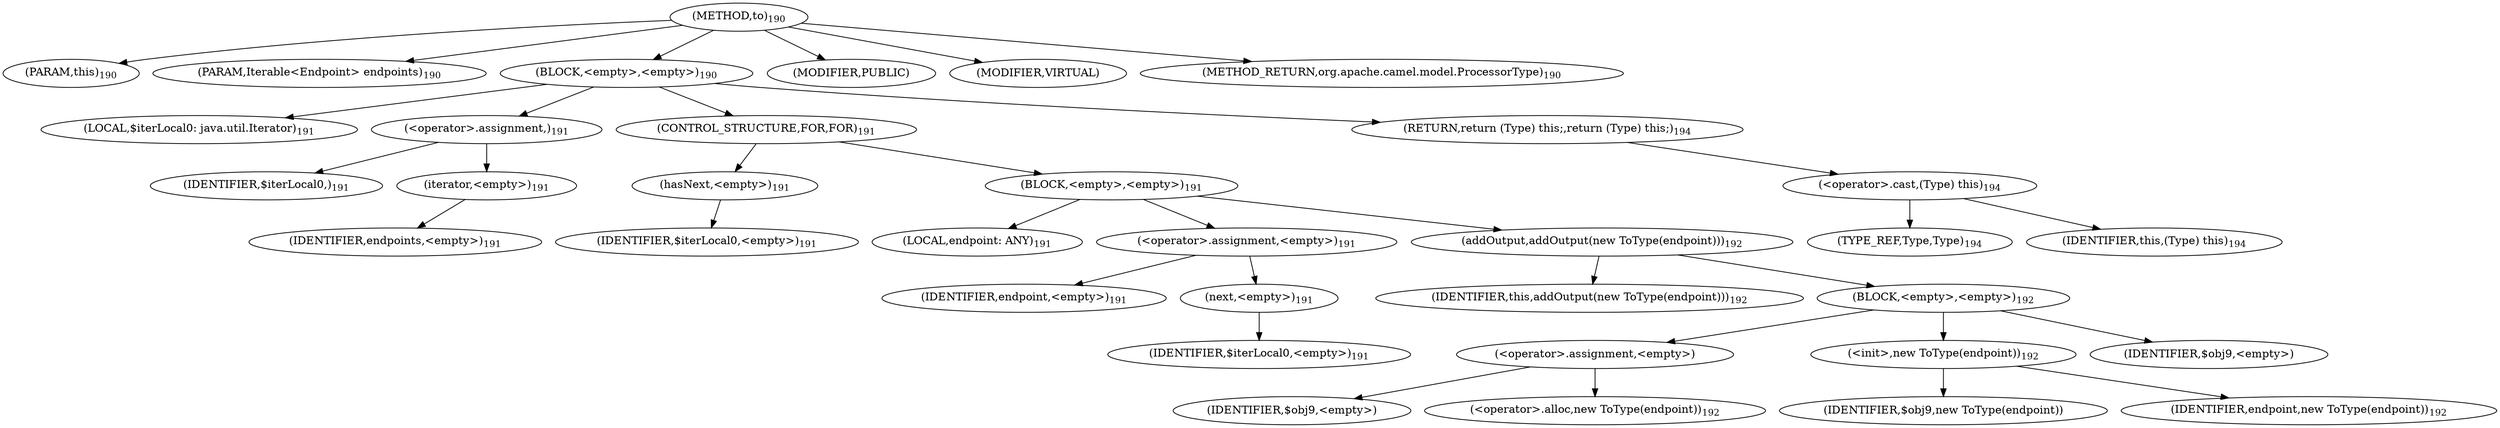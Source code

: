 digraph "to" {  
"918" [label = <(METHOD,to)<SUB>190</SUB>> ]
"32" [label = <(PARAM,this)<SUB>190</SUB>> ]
"919" [label = <(PARAM,Iterable&lt;Endpoint&gt; endpoints)<SUB>190</SUB>> ]
"920" [label = <(BLOCK,&lt;empty&gt;,&lt;empty&gt;)<SUB>190</SUB>> ]
"921" [label = <(LOCAL,$iterLocal0: java.util.Iterator)<SUB>191</SUB>> ]
"922" [label = <(&lt;operator&gt;.assignment,)<SUB>191</SUB>> ]
"923" [label = <(IDENTIFIER,$iterLocal0,)<SUB>191</SUB>> ]
"924" [label = <(iterator,&lt;empty&gt;)<SUB>191</SUB>> ]
"925" [label = <(IDENTIFIER,endpoints,&lt;empty&gt;)<SUB>191</SUB>> ]
"926" [label = <(CONTROL_STRUCTURE,FOR,FOR)<SUB>191</SUB>> ]
"927" [label = <(hasNext,&lt;empty&gt;)<SUB>191</SUB>> ]
"928" [label = <(IDENTIFIER,$iterLocal0,&lt;empty&gt;)<SUB>191</SUB>> ]
"929" [label = <(BLOCK,&lt;empty&gt;,&lt;empty&gt;)<SUB>191</SUB>> ]
"930" [label = <(LOCAL,endpoint: ANY)<SUB>191</SUB>> ]
"931" [label = <(&lt;operator&gt;.assignment,&lt;empty&gt;)<SUB>191</SUB>> ]
"932" [label = <(IDENTIFIER,endpoint,&lt;empty&gt;)<SUB>191</SUB>> ]
"933" [label = <(next,&lt;empty&gt;)<SUB>191</SUB>> ]
"934" [label = <(IDENTIFIER,$iterLocal0,&lt;empty&gt;)<SUB>191</SUB>> ]
"935" [label = <(addOutput,addOutput(new ToType(endpoint)))<SUB>192</SUB>> ]
"31" [label = <(IDENTIFIER,this,addOutput(new ToType(endpoint)))<SUB>192</SUB>> ]
"936" [label = <(BLOCK,&lt;empty&gt;,&lt;empty&gt;)<SUB>192</SUB>> ]
"937" [label = <(&lt;operator&gt;.assignment,&lt;empty&gt;)> ]
"938" [label = <(IDENTIFIER,$obj9,&lt;empty&gt;)> ]
"939" [label = <(&lt;operator&gt;.alloc,new ToType(endpoint))<SUB>192</SUB>> ]
"940" [label = <(&lt;init&gt;,new ToType(endpoint))<SUB>192</SUB>> ]
"941" [label = <(IDENTIFIER,$obj9,new ToType(endpoint))> ]
"942" [label = <(IDENTIFIER,endpoint,new ToType(endpoint))<SUB>192</SUB>> ]
"943" [label = <(IDENTIFIER,$obj9,&lt;empty&gt;)> ]
"944" [label = <(RETURN,return (Type) this;,return (Type) this;)<SUB>194</SUB>> ]
"945" [label = <(&lt;operator&gt;.cast,(Type) this)<SUB>194</SUB>> ]
"946" [label = <(TYPE_REF,Type,Type)<SUB>194</SUB>> ]
"33" [label = <(IDENTIFIER,this,(Type) this)<SUB>194</SUB>> ]
"947" [label = <(MODIFIER,PUBLIC)> ]
"948" [label = <(MODIFIER,VIRTUAL)> ]
"949" [label = <(METHOD_RETURN,org.apache.camel.model.ProcessorType)<SUB>190</SUB>> ]
  "918" -> "32" 
  "918" -> "919" 
  "918" -> "920" 
  "918" -> "947" 
  "918" -> "948" 
  "918" -> "949" 
  "920" -> "921" 
  "920" -> "922" 
  "920" -> "926" 
  "920" -> "944" 
  "922" -> "923" 
  "922" -> "924" 
  "924" -> "925" 
  "926" -> "927" 
  "926" -> "929" 
  "927" -> "928" 
  "929" -> "930" 
  "929" -> "931" 
  "929" -> "935" 
  "931" -> "932" 
  "931" -> "933" 
  "933" -> "934" 
  "935" -> "31" 
  "935" -> "936" 
  "936" -> "937" 
  "936" -> "940" 
  "936" -> "943" 
  "937" -> "938" 
  "937" -> "939" 
  "940" -> "941" 
  "940" -> "942" 
  "944" -> "945" 
  "945" -> "946" 
  "945" -> "33" 
}
